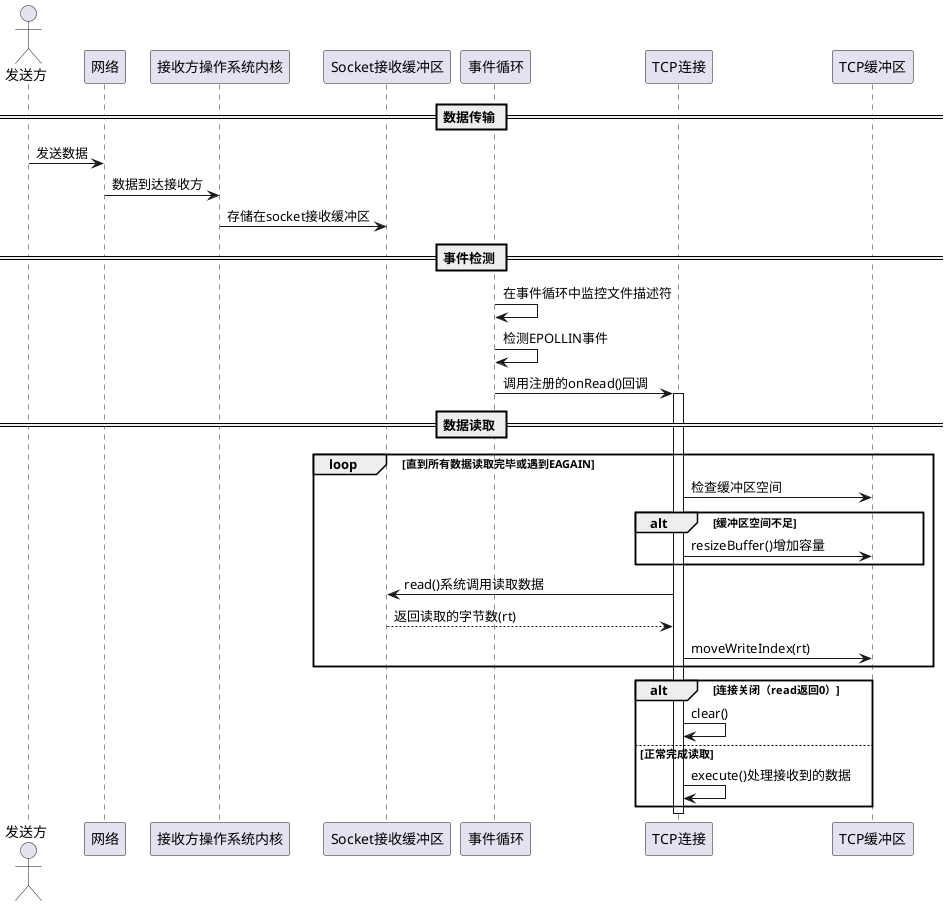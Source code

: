 @startuml TCP数据读取序列

actor "发送方" as Sender
participant "网络" as Network
participant "接收方操作系统内核" as ReceiverKernel
participant "Socket接收缓冲区" as SocketBuffer
participant "事件循环" as EventLoop
participant "TCP连接" as TcpConn
participant "TCP缓冲区" as InBuffer

== 数据传输 ==
Sender -> Network: 发送数据
Network -> ReceiverKernel: 数据到达接收方
ReceiverKernel -> SocketBuffer: 存储在socket接收缓冲区

== 事件检测 ==
EventLoop -> EventLoop: 在事件循环中监控文件描述符
EventLoop -> EventLoop: 检测EPOLLIN事件
EventLoop -> TcpConn: 调用注册的onRead()回调
activate TcpConn

== 数据读取 ==
loop 直到所有数据读取完毕或遇到EAGAIN
    TcpConn -> InBuffer: 检查缓冲区空间
    alt 缓冲区空间不足
        TcpConn -> InBuffer: resizeBuffer()增加容量
    end
    
    TcpConn -> SocketBuffer: read()系统调用读取数据
    SocketBuffer --> TcpConn: 返回读取的字节数(rt)
    TcpConn -> InBuffer: moveWriteIndex(rt)
end

alt 连接关闭（read返回0）
    TcpConn -> TcpConn: clear()
else 正常完成读取
    TcpConn -> TcpConn: execute()处理接收到的数据
end

deactivate TcpConn

@enduml 